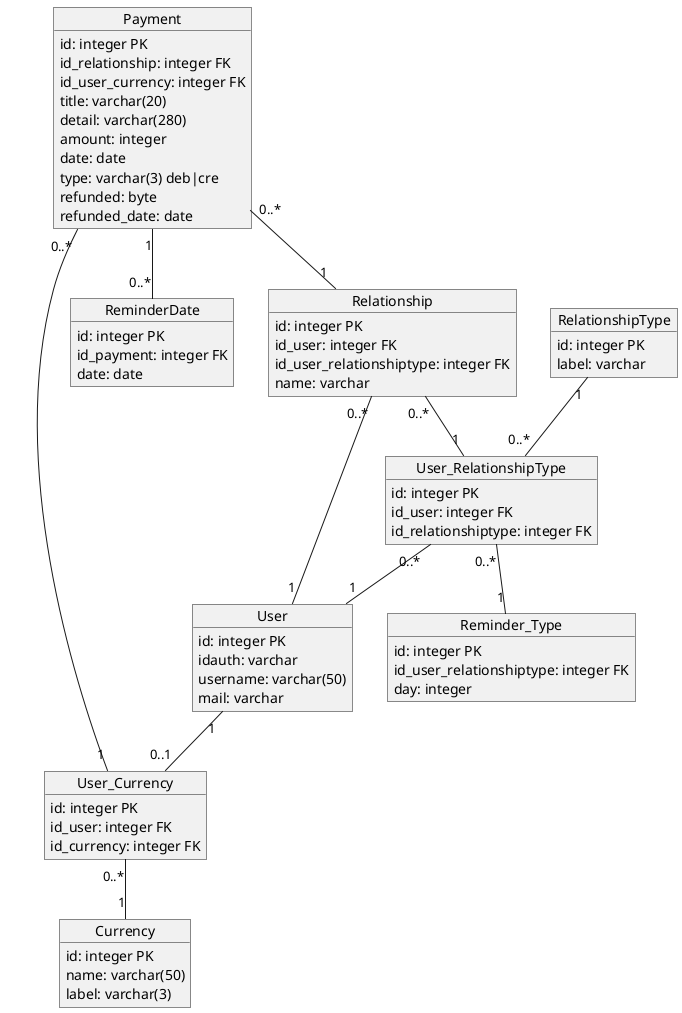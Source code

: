 @startuml class
object User {
  id: integer PK
  idauth: varchar
  username: varchar(50)
  mail: varchar
}

object Relationship {
  id: integer PK
  id_user: integer FK
  id_user_relationshiptype: integer FK
  name: varchar
}

object RelationshipType {
  id: integer PK
  label: varchar
}

object User_RelationshipType {
  id: integer PK
  id_user: integer FK
  id_relationshiptype: integer FK
}

object Reminder_Type {
  id: integer PK
  id_user_relationshiptype: integer FK
  day: integer
}

object Currency {
  id: integer PK
  name: varchar(50)
  label: varchar(3)
}

object User_Currency {
  id: integer PK
  id_user: integer FK
  id_currency: integer FK
}

object Payment {
  id: integer PK
  id_relationship: integer FK
  id_user_currency: integer FK
  title: varchar(20)
  detail: varchar(280)
  amount: integer
  date: date
  type: varchar(3) deb|cre
  refunded: byte
  refunded_date: date
}

object ReminderDate {
  id: integer PK
  id_payment: integer FK
  date: date
}

Relationship "0..*" -- "1" User
Relationship "0..*" -- "1" User_RelationshipType
RelationshipType "1" -- "0..*" User_RelationshipType
User_RelationshipType "0..*" -- "1" User
User_RelationshipType "0..*" -- "1" Reminder_Type
User_Currency "0..*" -- "1" Currency
User "1" -- "0..1" User_Currency
Payment "0..*" -- "1" Relationship
Payment "0..*" -- "1" User_Currency
Payment "1" -- "0..*" ReminderDate
@enduml